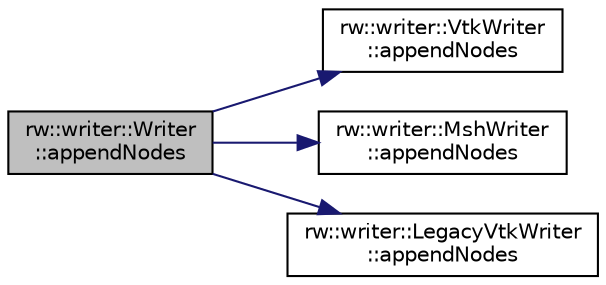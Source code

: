 digraph "rw::writer::Writer::appendNodes"
{
  edge [fontname="Helvetica",fontsize="10",labelfontname="Helvetica",labelfontsize="10"];
  node [fontname="Helvetica",fontsize="10",shape=record];
  rankdir="LR";
  Node40 [label="rw::writer::Writer\l::appendNodes",height=0.2,width=0.4,color="black", fillcolor="grey75", style="filled", fontcolor="black"];
  Node40 -> Node41 [color="midnightblue",fontsize="10",style="solid",fontname="Helvetica"];
  Node41 [label="rw::writer::VtkWriter\l::appendNodes",height=0.2,width=0.4,color="black", fillcolor="white", style="filled",URL="$classrw_1_1writer_1_1VtkWriter.html#abd079eee2cd7dd7ec20128201625342b",tooltip="Writes the nodes to the file. "];
  Node40 -> Node42 [color="midnightblue",fontsize="10",style="solid",fontname="Helvetica"];
  Node42 [label="rw::writer::MshWriter\l::appendNodes",height=0.2,width=0.4,color="black", fillcolor="white", style="filled",URL="$classrw_1_1writer_1_1MshWriter.html#a57c9d8f7a79da6517a4889a78a067e82",tooltip="Writes the nodes to the file. "];
  Node40 -> Node43 [color="midnightblue",fontsize="10",style="solid",fontname="Helvetica"];
  Node43 [label="rw::writer::LegacyVtkWriter\l::appendNodes",height=0.2,width=0.4,color="black", fillcolor="white", style="filled",URL="$classrw_1_1writer_1_1LegacyVtkWriter.html#abbe3458a0695b31944d1e4e0fd4493a0",tooltip="Writes the nodes to the file. "];
}
